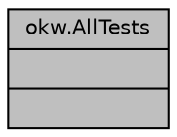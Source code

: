 digraph "okw.AllTests"
{
 // INTERACTIVE_SVG=YES
 // LATEX_PDF_SIZE
  edge [fontname="Helvetica",fontsize="10",labelfontname="Helvetica",labelfontsize="10"];
  node [fontname="Helvetica",fontsize="10",shape=record];
  Node1 [label="{okw.AllTests\n||}",height=0.2,width=0.4,color="black", fillcolor="grey75", style="filled", fontcolor="black",tooltip=" "];
}
